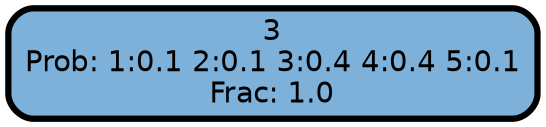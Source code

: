 graph Tree {
node [shape=box, style="filled, rounded",color="black",penwidth="3",fontcolor="black",                 fontname=helvetica] ;
graph [ranksep="0 equally", splines=straight,                 bgcolor=transparent, dpi=200] ;
edge [fontname=helvetica, fontweight=bold,fontcolor=grey14,color=black] ;
0 [label="3
Prob: 1:0.1 2:0.1 3:0.4 4:0.4 5:0.1
Frac: 1.0", fillcolor="#7db1da"] ;
{rank = same;}}